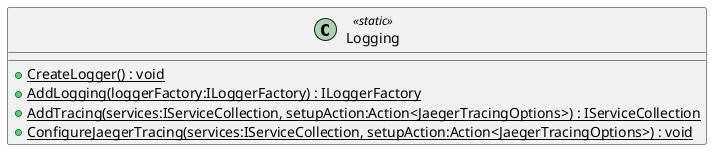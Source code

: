 @startuml
class Logging <<static>> {
    + {static} CreateLogger() : void
    + {static} AddLogging(loggerFactory:ILoggerFactory) : ILoggerFactory
    + {static} AddTracing(services:IServiceCollection, setupAction:Action<JaegerTracingOptions>) : IServiceCollection
    + {static} ConfigureJaegerTracing(services:IServiceCollection, setupAction:Action<JaegerTracingOptions>) : void
}
@enduml
